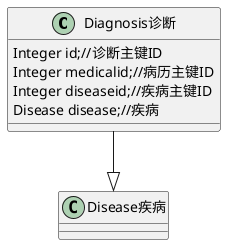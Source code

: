 @startuml

class Diagnosis诊断 {
    Integer id;//诊断主键ID
    Integer medicalid;//病历主键ID
    Integer diseaseid;//疾病主键ID
    Disease disease;//疾病
}

Diagnosis诊断--|>Disease疾病
class Disease疾病{}

@enduml
